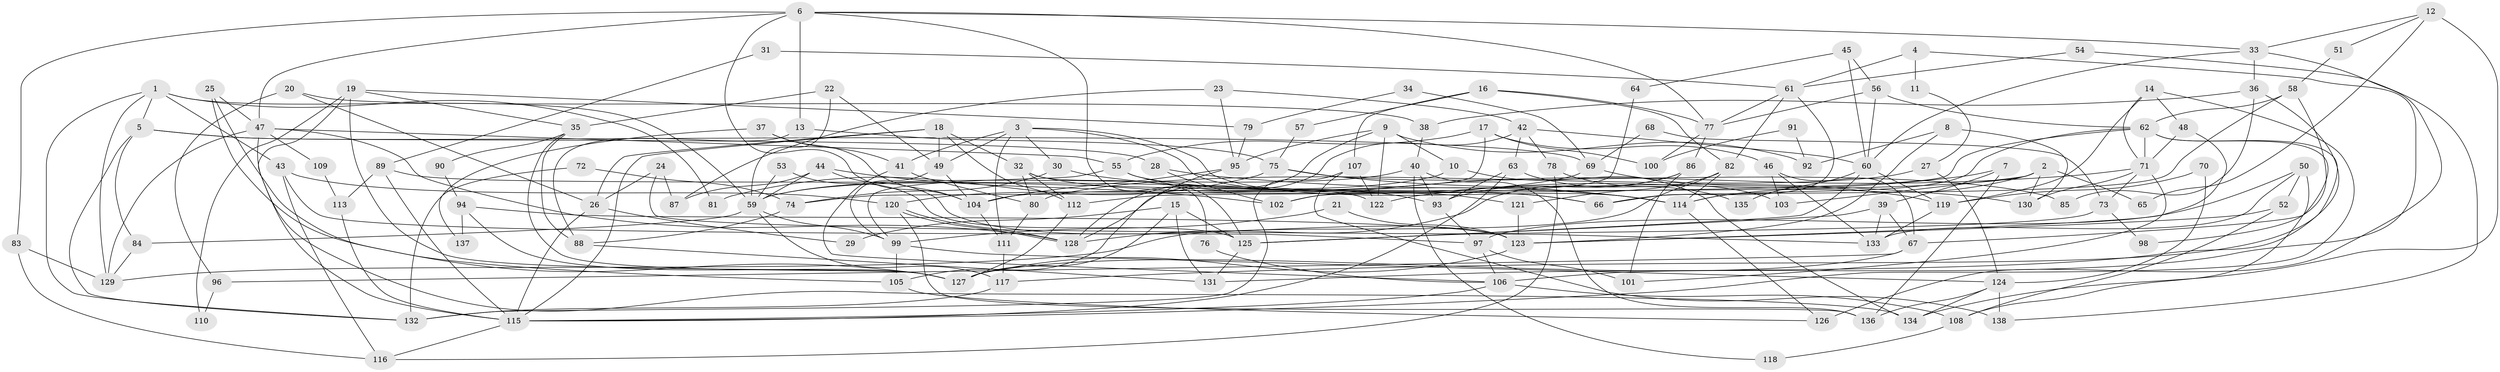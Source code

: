 // coarse degree distribution, {2: 0.047619047619047616, 12: 0.07142857142857142, 5: 0.14285714285714285, 7: 0.11904761904761904, 4: 0.07142857142857142, 6: 0.14285714285714285, 9: 0.14285714285714285, 3: 0.07142857142857142, 14: 0.023809523809523808, 11: 0.047619047619047616, 8: 0.09523809523809523, 16: 0.023809523809523808}
// Generated by graph-tools (version 1.1) at 2025/37/03/04/25 23:37:14]
// undirected, 138 vertices, 276 edges
graph export_dot {
  node [color=gray90,style=filled];
  1;
  2;
  3;
  4;
  5;
  6;
  7;
  8;
  9;
  10;
  11;
  12;
  13;
  14;
  15;
  16;
  17;
  18;
  19;
  20;
  21;
  22;
  23;
  24;
  25;
  26;
  27;
  28;
  29;
  30;
  31;
  32;
  33;
  34;
  35;
  36;
  37;
  38;
  39;
  40;
  41;
  42;
  43;
  44;
  45;
  46;
  47;
  48;
  49;
  50;
  51;
  52;
  53;
  54;
  55;
  56;
  57;
  58;
  59;
  60;
  61;
  62;
  63;
  64;
  65;
  66;
  67;
  68;
  69;
  70;
  71;
  72;
  73;
  74;
  75;
  76;
  77;
  78;
  79;
  80;
  81;
  82;
  83;
  84;
  85;
  86;
  87;
  88;
  89;
  90;
  91;
  92;
  93;
  94;
  95;
  96;
  97;
  98;
  99;
  100;
  101;
  102;
  103;
  104;
  105;
  106;
  107;
  108;
  109;
  110;
  111;
  112;
  113;
  114;
  115;
  116;
  117;
  118;
  119;
  120;
  121;
  122;
  123;
  124;
  125;
  126;
  127;
  128;
  129;
  130;
  131;
  132;
  133;
  134;
  135;
  136;
  137;
  138;
  1 -- 5;
  1 -- 43;
  1 -- 59;
  1 -- 81;
  1 -- 129;
  1 -- 132;
  2 -- 114;
  2 -- 103;
  2 -- 65;
  2 -- 104;
  2 -- 130;
  3 -- 114;
  3 -- 49;
  3 -- 30;
  3 -- 41;
  3 -- 111;
  3 -- 121;
  4 -- 61;
  4 -- 106;
  4 -- 11;
  5 -- 84;
  5 -- 132;
  5 -- 28;
  5 -- 69;
  6 -- 104;
  6 -- 125;
  6 -- 13;
  6 -- 33;
  6 -- 47;
  6 -- 77;
  6 -- 83;
  7 -- 39;
  7 -- 136;
  7 -- 122;
  8 -- 130;
  8 -- 123;
  8 -- 92;
  9 -- 128;
  9 -- 122;
  9 -- 10;
  9 -- 92;
  9 -- 95;
  10 -- 59;
  10 -- 134;
  11 -- 27;
  12 -- 33;
  12 -- 134;
  12 -- 51;
  12 -- 65;
  13 -- 88;
  13 -- 75;
  14 -- 119;
  14 -- 115;
  14 -- 48;
  14 -- 71;
  15 -- 127;
  15 -- 125;
  15 -- 29;
  15 -- 131;
  16 -- 82;
  16 -- 77;
  16 -- 57;
  16 -- 107;
  17 -- 74;
  17 -- 55;
  17 -- 46;
  17 -- 100;
  18 -- 115;
  18 -- 49;
  18 -- 26;
  18 -- 32;
  18 -- 112;
  19 -- 127;
  19 -- 115;
  19 -- 35;
  19 -- 79;
  19 -- 110;
  20 -- 38;
  20 -- 26;
  20 -- 96;
  21 -- 123;
  21 -- 99;
  22 -- 59;
  22 -- 35;
  22 -- 49;
  23 -- 95;
  23 -- 87;
  23 -- 42;
  24 -- 133;
  24 -- 26;
  24 -- 87;
  25 -- 47;
  25 -- 105;
  25 -- 127;
  26 -- 115;
  26 -- 29;
  27 -- 80;
  27 -- 124;
  28 -- 102;
  28 -- 130;
  30 -- 114;
  30 -- 74;
  31 -- 61;
  31 -- 89;
  32 -- 112;
  32 -- 66;
  32 -- 76;
  32 -- 80;
  33 -- 126;
  33 -- 36;
  33 -- 60;
  34 -- 69;
  34 -- 79;
  35 -- 127;
  35 -- 88;
  35 -- 90;
  36 -- 117;
  36 -- 38;
  36 -- 85;
  37 -- 104;
  37 -- 41;
  37 -- 137;
  38 -- 40;
  39 -- 125;
  39 -- 67;
  39 -- 133;
  40 -- 59;
  40 -- 93;
  40 -- 118;
  40 -- 136;
  41 -- 106;
  41 -- 80;
  42 -- 128;
  42 -- 60;
  42 -- 63;
  42 -- 78;
  43 -- 116;
  43 -- 97;
  43 -- 120;
  44 -- 123;
  44 -- 59;
  44 -- 87;
  44 -- 102;
  45 -- 60;
  45 -- 56;
  45 -- 64;
  46 -- 133;
  46 -- 67;
  46 -- 103;
  47 -- 134;
  47 -- 55;
  47 -- 109;
  47 -- 128;
  47 -- 129;
  48 -- 71;
  48 -- 123;
  49 -- 104;
  49 -- 99;
  50 -- 133;
  50 -- 97;
  50 -- 52;
  50 -- 108;
  51 -- 58;
  52 -- 123;
  52 -- 108;
  53 -- 59;
  53 -- 125;
  54 -- 61;
  54 -- 138;
  55 -- 66;
  55 -- 93;
  55 -- 99;
  56 -- 62;
  56 -- 60;
  56 -- 77;
  57 -- 75;
  58 -- 62;
  58 -- 67;
  58 -- 66;
  59 -- 99;
  59 -- 84;
  59 -- 117;
  60 -- 119;
  60 -- 125;
  60 -- 135;
  61 -- 77;
  61 -- 66;
  61 -- 82;
  62 -- 71;
  62 -- 112;
  62 -- 98;
  62 -- 114;
  62 -- 131;
  63 -- 93;
  63 -- 115;
  63 -- 135;
  64 -- 102;
  67 -- 127;
  67 -- 96;
  68 -- 73;
  68 -- 69;
  69 -- 120;
  69 -- 119;
  70 -- 119;
  70 -- 124;
  71 -- 130;
  71 -- 73;
  71 -- 101;
  71 -- 102;
  72 -- 74;
  72 -- 132;
  73 -- 125;
  73 -- 98;
  74 -- 88;
  75 -- 114;
  75 -- 81;
  75 -- 85;
  76 -- 106;
  77 -- 86;
  77 -- 100;
  78 -- 116;
  78 -- 103;
  79 -- 95;
  80 -- 111;
  82 -- 129;
  82 -- 114;
  82 -- 121;
  83 -- 129;
  83 -- 116;
  84 -- 129;
  86 -- 128;
  86 -- 93;
  86 -- 101;
  88 -- 131;
  89 -- 115;
  89 -- 122;
  89 -- 113;
  90 -- 94;
  91 -- 100;
  91 -- 92;
  93 -- 97;
  94 -- 123;
  94 -- 127;
  94 -- 137;
  95 -- 104;
  95 -- 105;
  96 -- 110;
  97 -- 101;
  97 -- 106;
  99 -- 105;
  99 -- 124;
  104 -- 111;
  105 -- 126;
  106 -- 108;
  106 -- 115;
  107 -- 132;
  107 -- 122;
  107 -- 138;
  108 -- 118;
  109 -- 113;
  111 -- 117;
  112 -- 127;
  113 -- 115;
  114 -- 126;
  115 -- 116;
  117 -- 132;
  119 -- 133;
  120 -- 128;
  120 -- 128;
  120 -- 136;
  121 -- 123;
  123 -- 127;
  124 -- 136;
  124 -- 134;
  124 -- 138;
  125 -- 131;
}
